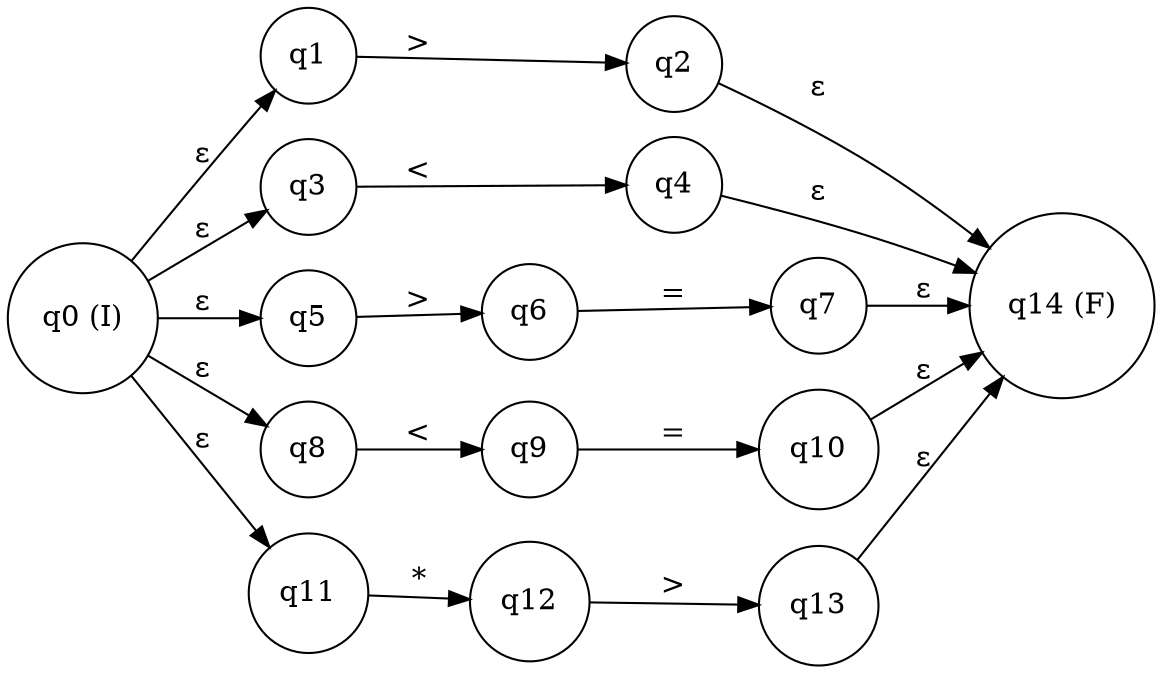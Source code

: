 digraph finite_state_machine {
rankdir=LR;
node [shape = circle];
q0 [label="q0 (I)"];
q1 [label="q1"];
q2 [label="q2"];
q3 [label="q3"];
q4 [label="q4"];
q5 [label="q5"];
q6 [label="q6"];
q7 [label="q7"];
q8 [label="q8"];
q9 [label="q9"];
q10 [label="q10"];
q11 [label="q11"];
q12 [label="q12"];
q13 [label="q13"];
q14 [label="q14 (F)"];
q0 -> q1 [label="ε"];
q1 -> q2 [label=">"];
q0 -> q3 [label="ε"];
q3 -> q4 [label="<"];
q0 -> q5 [label="ε"];
q5 -> q6 [label=">"];
q6 -> q7 [label="="];
q0 -> q8 [label="ε"];
q8 -> q9 [label="<"];
q9 -> q10 [label="="];
q0 -> q11 [label="ε"];
q11 -> q12 [label="*"];
q12 -> q13 [label=">"];
q2 -> q14 [label="ε"];
q4 -> q14 [label="ε"];
q7 -> q14 [label="ε"];
q10 -> q14 [label="ε"];
q13 -> q14 [label="ε"];
}